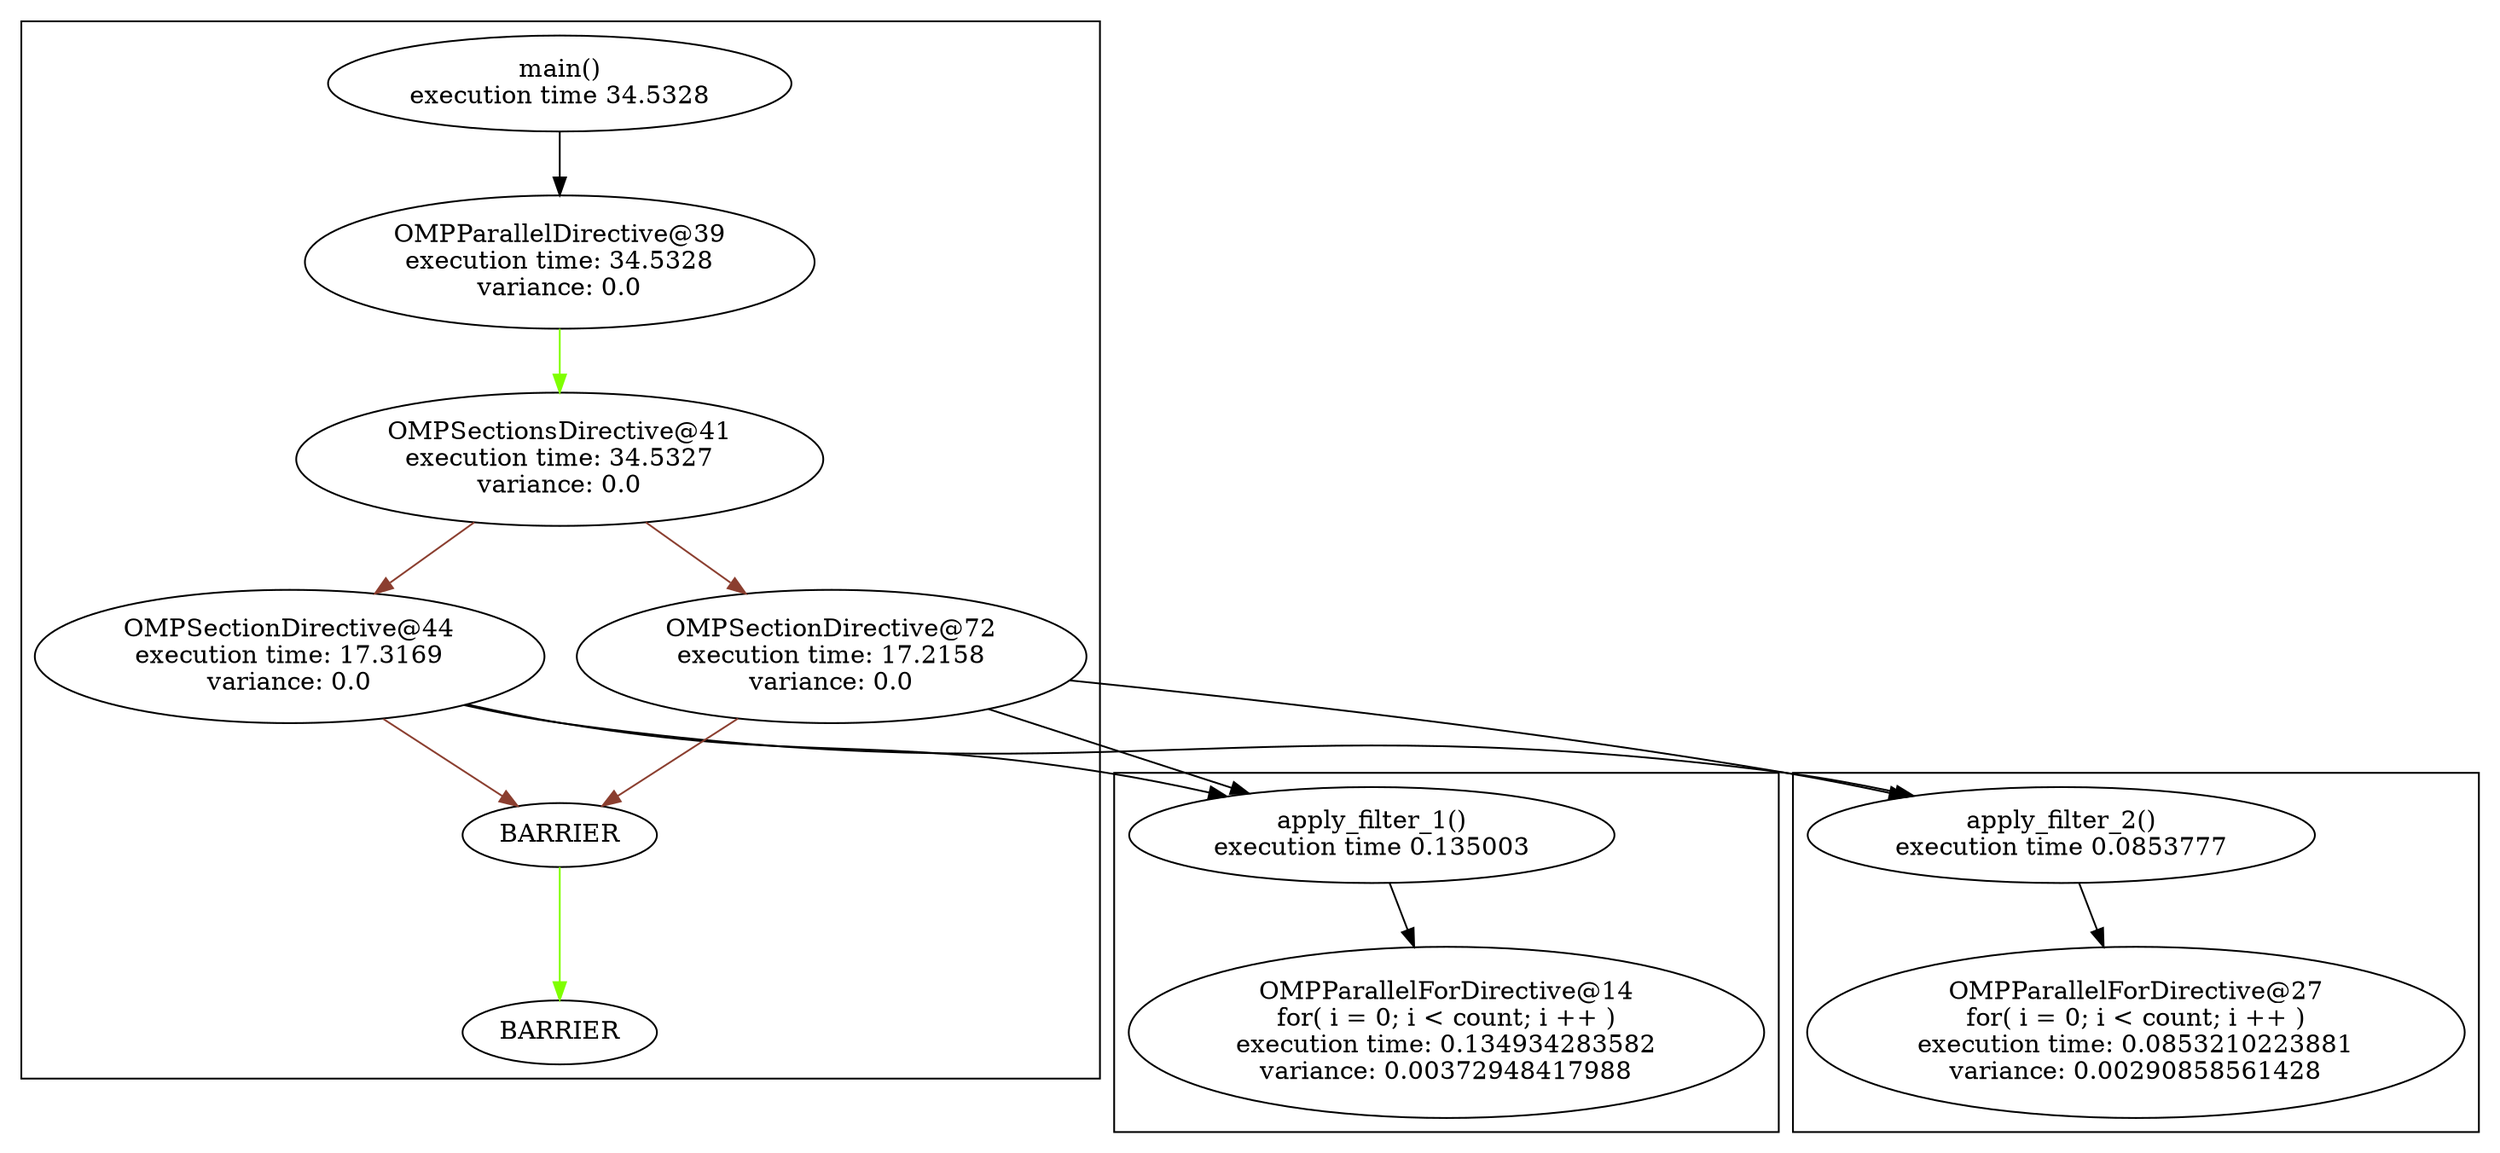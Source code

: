 digraph G {
	graph [bb="0,0,1184,644",
		compound=true
	];
	node [label="\N"];
	subgraph cluster_0 {
		graph [bb="534,8,846,210"];
		11		 [height=0.74639,
			label="apply_filter_1()\nexecution time 0.135003",
			pos="656,175",
			root=11,
			width=3.1506];
		14		 [height=1.3356,
			label="OMPParallelForDirective@14\nfor( i = 0; i < count; i ++ )\nexecution time: 0.134934283582\nvariance: 0.00372948417988",
			pos="690,64",
			root=11,
			width=4.0942];
		11 -> 14		 [pos="e,675.34,111.99 664.06,148.17 666.56,140.13 669.43,130.93 672.33,121.65"];
	}
	subgraph cluster_1 {
		graph [bb="854,8,1176,210"];
		27		 [height=1.3356,
			label="OMPParallelForDirective@27\nfor( i = 0; i < count; i ++ )\nexecution time: 0.0853210223881\nvariance: 0.00290858561428",
			pos="1015,64",
			root=23,
			width=4.2561];
		23		 [height=0.74639,
			label="apply_filter_2()\nexecution time 0.0853777",
			pos="981,175",
			root=23,
			width=3.2888];
		23 -> 27		 [pos="e,1000.3,111.99 989.06,148.17 991.56,140.13 994.43,130.93 997.33,121.65"];
	}
	subgraph cluster_2 {
		graph [bb="8,38,526,636"];
		"41_end"		 [height=0.5,
			label=BARRIER,
			pos="267,175",
			root=35,
			width=1.4305];
		"39_end"		 [height=0.5,
			label=BARRIER,
			pos="267,64",
			root=35,
			width=1.4305];
		"41_end" -> "39_end"		 [color=chartreuse,
			pos="e,267,82.271 267,156.97 267,139.71 267,112.74 267,92.462"];
		39		 [height=1.041,
			label="OMPParallelDirective@39\nexecution time: 34.5328\nvariance: 0.0",
			pos="267,500",
			root=35,
			width=3.346];
		41		 [height=1.041,
			label="OMPSectionsDirective@41\nexecution time: 34.5327\nvariance: 0.0",
			pos="267,388",
			root=35,
			width=3.4507];
		39 -> 41		 [color=chartreuse,
			pos="e,267,425.84 267,462.37 267,453.93 267,444.83 267,436.01"];
		44		 [height=1.041,
			label="OMPSectionDirective@44\nexecution time: 17.3169\nvariance: 0.0",
			pos="137,276",
			root=35,
			width=3.346];
		44 -> "41_end"		 [color=coral4,
			pos="e,246.58,191.55 181.74,240.93 200.5,226.64 221.77,210.45 238.37,197.8"];
		35		 [height=0.74639,
			label="main()\nexecution time 34.5328",
			pos="267,601",
			root=35,
			width=3.0026];
		35 -> 39		 [pos="e,267,537.63 267,573.99 267,565.91 267,556.75 267,547.72"];
		41 -> 44		 [color=coral4,
			pos="e,177.63,311.38 226.22,352.5 213.28,341.54 198.83,329.32 185.4,317.96"];
		72		 [height=1.041,
			label="OMPSectionDirective@72\nexecution time: 17.2158\nvariance: 0.0",
			pos="397,276",
			root=35,
			width=3.346];
		41 -> 72		 [color=coral4,
			pos="e,356.37,311.38 307.78,352.5 320.72,341.54 335.17,329.32 348.6,317.96"];
		72 -> "41_end"		 [color=coral4,
			pos="e,287.42,191.55 352.26,240.93 333.5,226.64 312.23,210.45 295.63,197.8"];
	}
	44 -> 11	 [pos="e,587.79,196.51 220.76,248.89 236.03,244.78 251.91,240.93 267,238 382.4,215.61 414.45,231.6 530,210 545.68,207.07 562.26,203.18 \
578.06,199.08"];
	44 -> 23	 [pos="e,911.53,196.87 219.23,248.53 234.94,244.35 251.37,240.56 267,238 522.99,196 593.54,249.01 850,210 866.89,207.43 884.76,203.58 901.69,\
199.38"];
	72 -> 11	 [pos="e,597.97,198.18 471.57,246.5 508.47,232.39 552.68,215.49 588.56,201.78"];
	72 -> 23	 [pos="e,908.58,196.33 509.29,262.42 601.32,251.26 734.71,233.16 850,210 865.83,206.82 882.61,202.9 898.68,198.86"];
}
